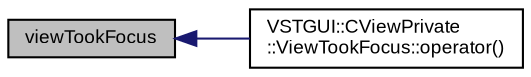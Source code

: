digraph "viewTookFocus"
{
  bgcolor="transparent";
  edge [fontname="Arial",fontsize="9",labelfontname="Arial",labelfontsize="9"];
  node [fontname="Arial",fontsize="9",shape=record];
  rankdir="LR";
  Node1 [label="viewTookFocus",height=0.2,width=0.4,color="black", fillcolor="grey75", style="filled" fontcolor="black"];
  Node1 -> Node2 [dir="back",color="midnightblue",fontsize="9",style="solid",fontname="Arial"];
  Node2 [label="VSTGUI::CViewPrivate\l::ViewTookFocus::operator()",height=0.2,width=0.4,color="black",URL="$struct_v_s_t_g_u_i_1_1_c_view_private_1_1_view_took_focus.html#ac89881bc32608e116258fcfe8bd16e34"];
}
